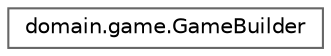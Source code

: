 digraph "Gráfico de jerarquía de clases"
{
 // LATEX_PDF_SIZE
  bgcolor="transparent";
  edge [fontname=Helvetica,fontsize=10,labelfontname=Helvetica,labelfontsize=10];
  node [fontname=Helvetica,fontsize=10,shape=box,height=0.2,width=0.4];
  rankdir="LR";
  Node0 [id="Node000000",label="domain.game.GameBuilder",height=0.2,width=0.4,color="grey40", fillcolor="white", style="filled",URL="$classdomain_1_1game_1_1_game_builder.html",tooltip="Clase utilizada para construir una instancia de un juego configurado con jugadores y un mazo de carta..."];
}
